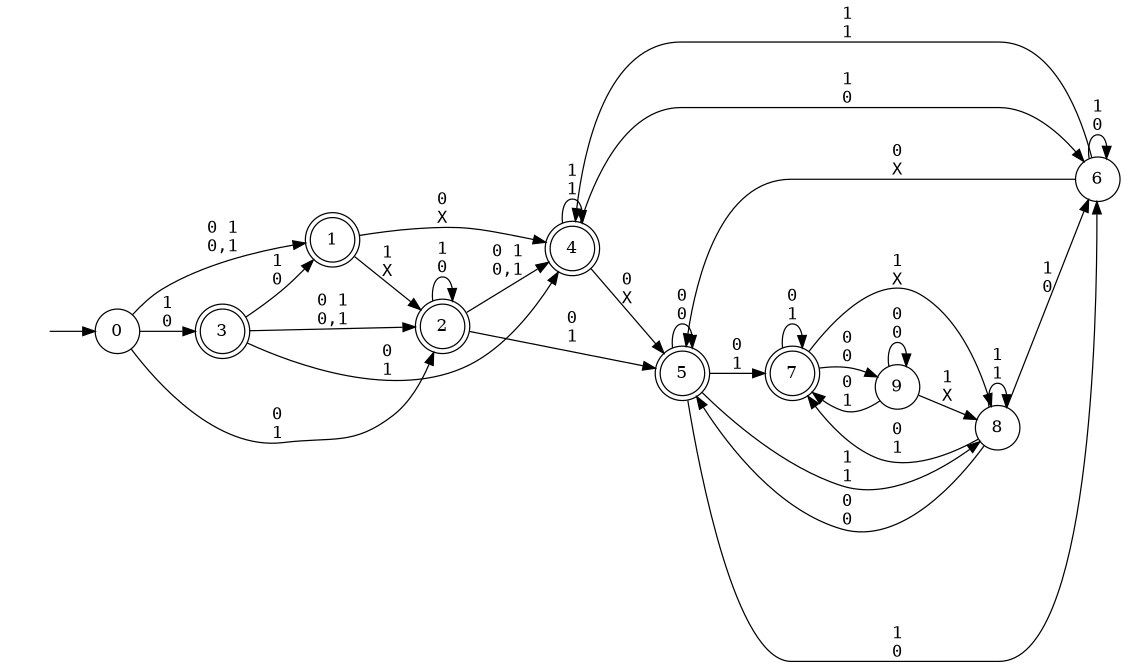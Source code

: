 digraph MONA_DFA {
 rankdir = LR;
 center = true;
 size = "7.5,10.5";
 edge [fontname = Courier];
 node [height = .5, width = .5];
 node [shape = doublecircle]; 1; 2; 3; 4; 5; 7;
 node [shape = circle]; 0; 6; 8; 9;
 node [shape = box];
 init [shape = plaintext, label = ""];
 init -> 0;
 0 -> 1 [label="0 1\n0,1"];
 0 -> 2 [label="0\n1"];
 0 -> 3 [label="1\n0"];
 1 -> 2 [label="1\nX"];
 1 -> 4 [label="0\nX"];
 2 -> 2 [label="1\n0"];
 2 -> 4 [label="0 1\n0,1"];
 2 -> 5 [label="0\n1"];
 3 -> 1 [label="1\n0"];
 3 -> 2 [label="0 1\n0,1"];
 3 -> 4 [label="0\n1"];
 4 -> 4 [label="1\n1"];
 4 -> 5 [label="0\nX"];
 4 -> 6 [label="1\n0"];
 5 -> 5 [label="0\n0"];
 5 -> 6 [label="1\n0"];
 5 -> 7 [label="0\n1"];
 5 -> 8 [label="1\n1"];
 6 -> 4 [label="1\n1"];
 6 -> 5 [label="0\nX"];
 6 -> 6 [label="1\n0"];
 7 -> 7 [label="0\n1"];
 7 -> 8 [label="1\nX"];
 7 -> 9 [label="0\n0"];
 8 -> 5 [label="0\n0"];
 8 -> 6 [label="1\n0"];
 8 -> 7 [label="0\n1"];
 8 -> 8 [label="1\n1"];
 9 -> 7 [label="0\n1"];
 9 -> 8 [label="1\nX"];
 9 -> 9 [label="0\n0"];
}
